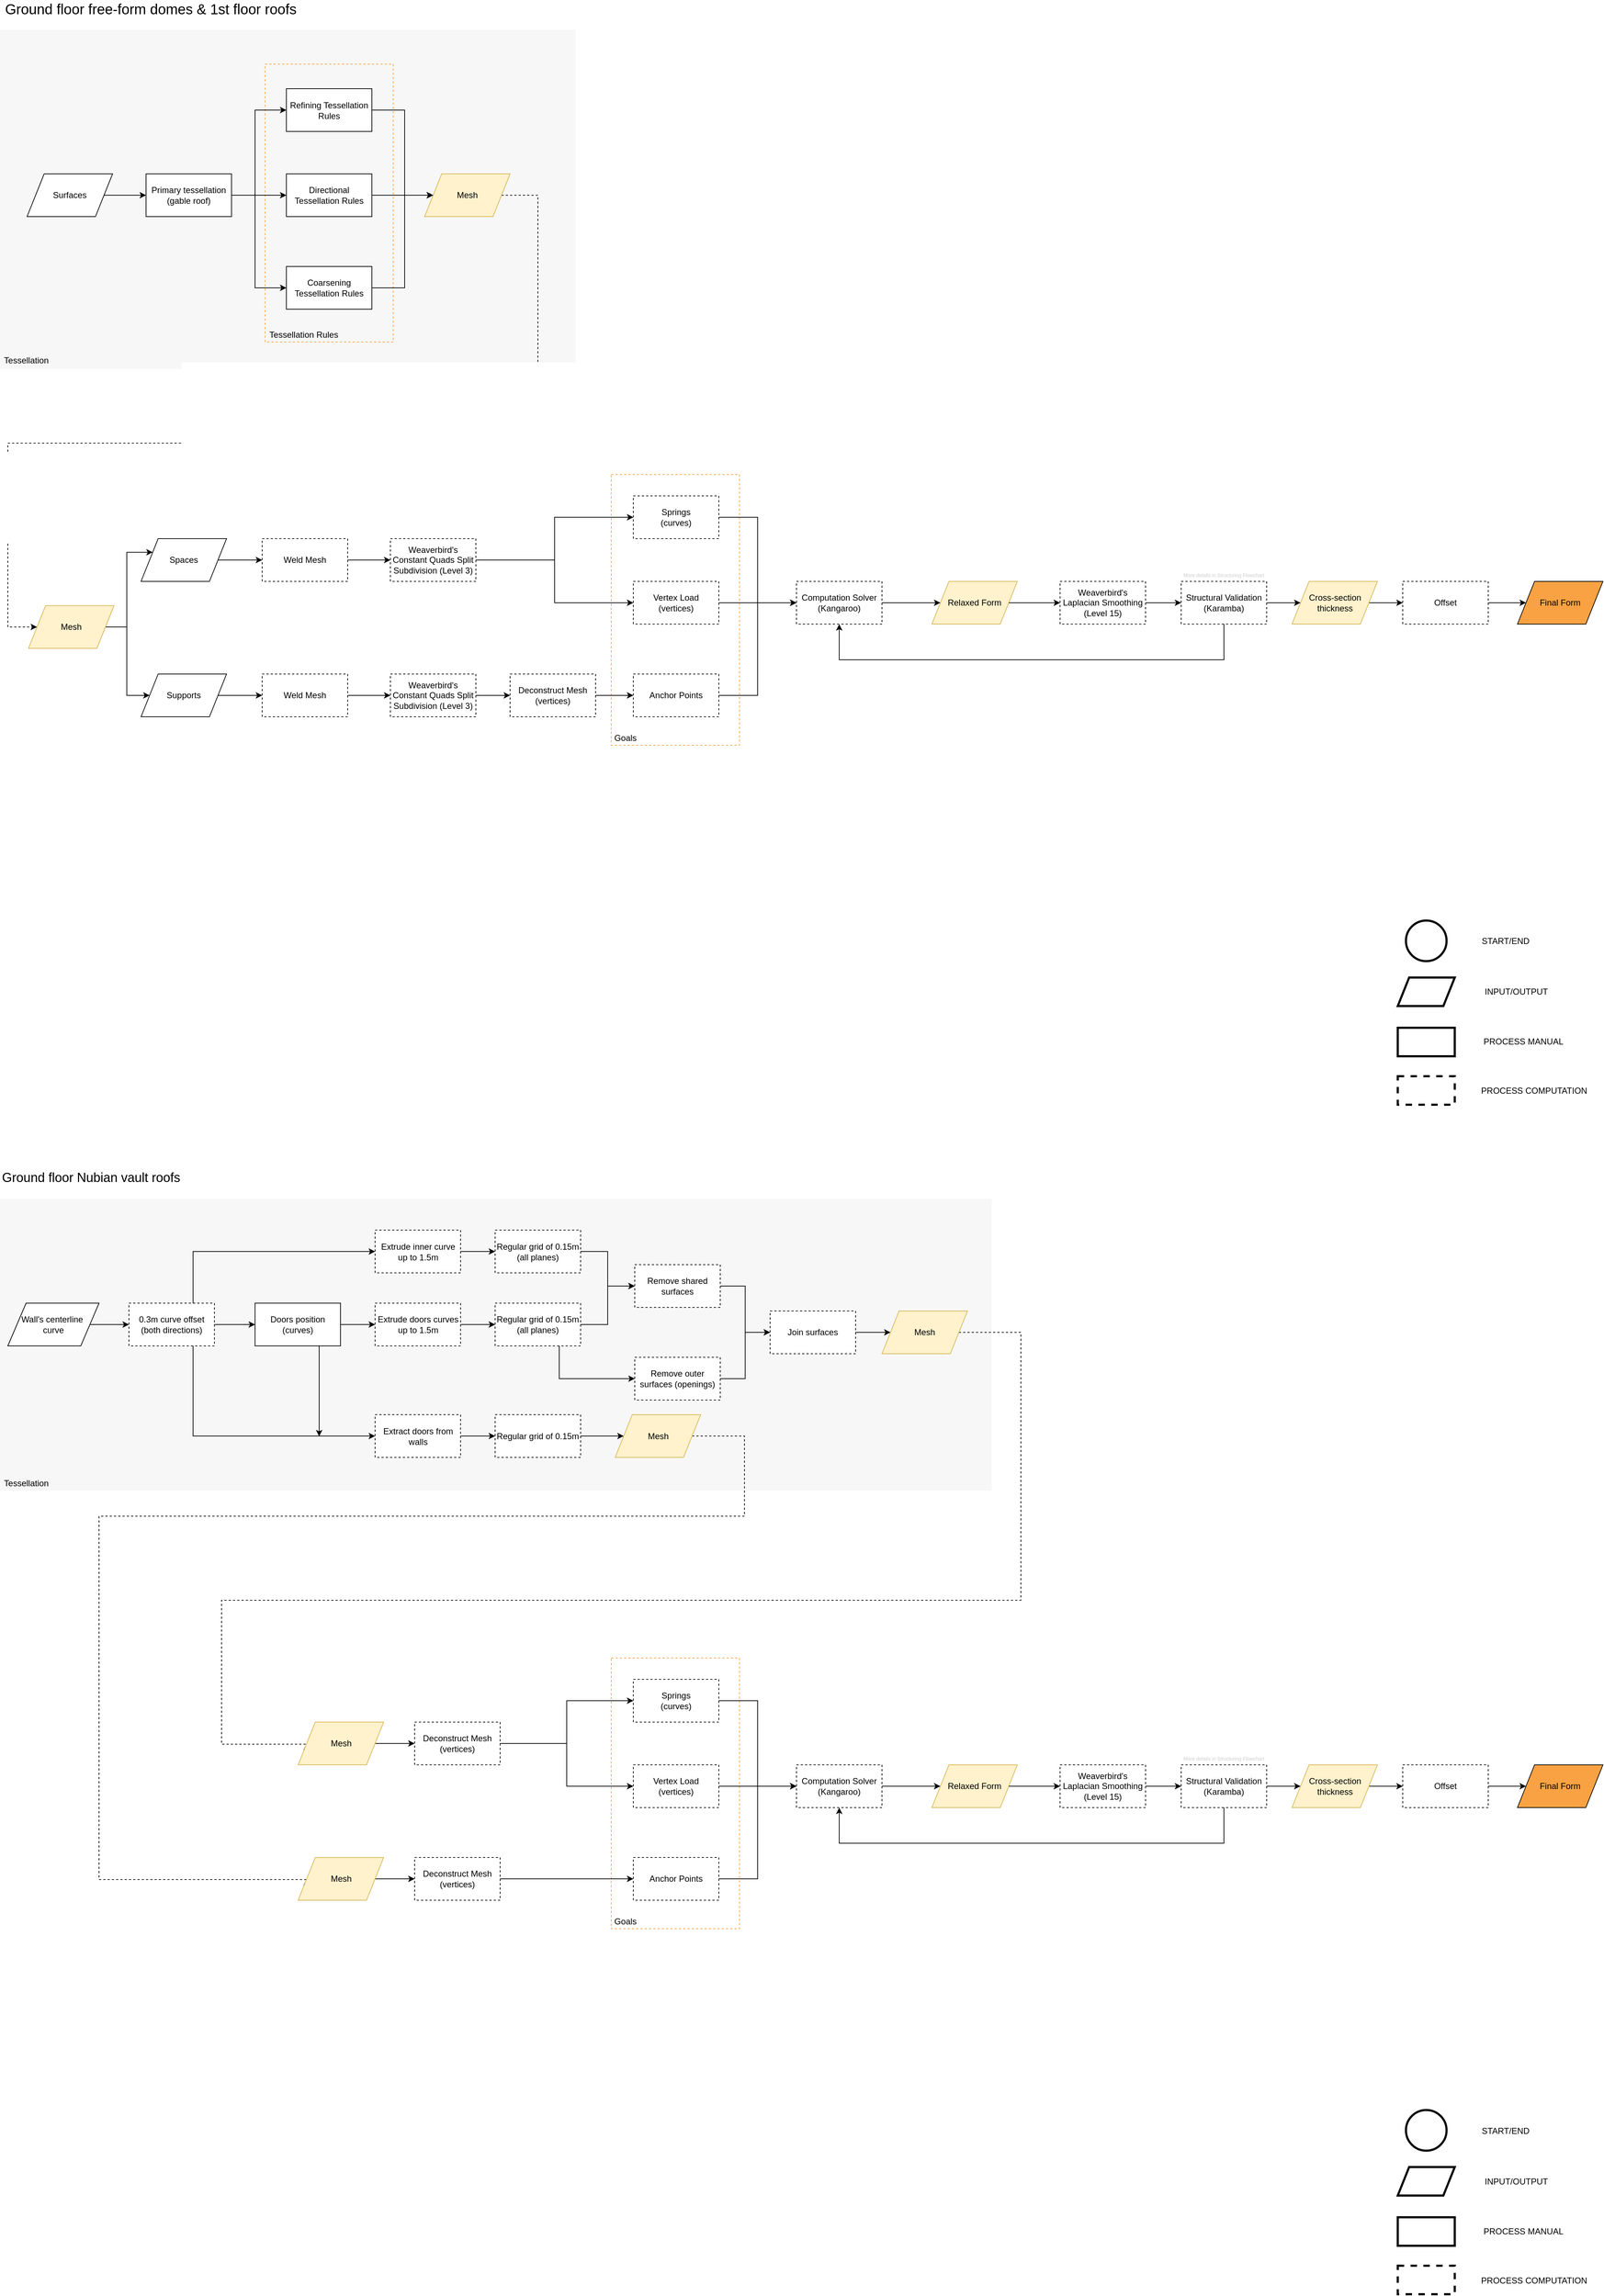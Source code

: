 <mxfile version="12.1.9" type="google" pages="1"><diagram id="zWYKOQcLFMrPKFYf_M8i" name="Page-1"><mxGraphModel dx="4270" dy="2340" grid="1" gridSize="10" guides="1" tooltips="1" connect="1" arrows="1" fold="1" page="1" pageScale="1" pageWidth="2336" pageHeight="1654" math="0" shadow="0"><root><mxCell id="0"/><mxCell id="1" parent="0"/><mxCell id="LKmu7K5DDioSTlwjGZJ6-1" value="" style="rounded=0;whiteSpace=wrap;html=1;strokeColor=none;fillColor=#F7F7F7;fontColor=#333333;" parent="1" vertex="1"><mxGeometry x="39" y="1731" width="1392" height="409" as="geometry"/></mxCell><mxCell id="LKmu7K5DDioSTlwjGZJ6-2" value="" style="rounded=0;whiteSpace=wrap;html=1;strokeColor=none;fillColor=#F7F7F7;fontColor=#333333;" parent="1" vertex="1"><mxGeometry x="39" y="90" width="808" height="476" as="geometry"/></mxCell><mxCell id="LKmu7K5DDioSTlwjGZJ6-3" value="" style="rounded=0;whiteSpace=wrap;html=1;dashed=1;fillColor=none;strokeColor=#F8A243;" parent="1" vertex="1"><mxGeometry x="411" y="138" width="180" height="390" as="geometry"/></mxCell><mxCell id="LKmu7K5DDioSTlwjGZJ6-4" value="" style="rounded=0;whiteSpace=wrap;html=1;dashed=1;fillColor=none;strokeColor=#F8A243;" parent="1" vertex="1"><mxGeometry x="897" y="714" width="180" height="380" as="geometry"/></mxCell><mxCell id="LKmu7K5DDioSTlwjGZJ6-5" style="edgeStyle=orthogonalEdgeStyle;rounded=0;orthogonalLoop=1;jettySize=auto;html=1;exitX=1;exitY=0.5;exitDx=0;exitDy=0;entryX=0;entryY=0.25;entryDx=0;entryDy=0;" parent="1" source="LKmu7K5DDioSTlwjGZJ6-7" target="LKmu7K5DDioSTlwjGZJ6-24" edge="1"><mxGeometry relative="1" as="geometry"><Array as="points"><mxPoint x="217" y="928"/><mxPoint x="217" y="823"/></Array></mxGeometry></mxCell><mxCell id="LKmu7K5DDioSTlwjGZJ6-6" style="edgeStyle=orthogonalEdgeStyle;rounded=0;orthogonalLoop=1;jettySize=auto;html=1;exitX=1;exitY=0.5;exitDx=0;exitDy=0;entryX=0;entryY=0.5;entryDx=0;entryDy=0;" parent="1" source="LKmu7K5DDioSTlwjGZJ6-7" target="LKmu7K5DDioSTlwjGZJ6-25" edge="1"><mxGeometry relative="1" as="geometry"><Array as="points"><mxPoint x="217" y="928"/><mxPoint x="217" y="1024"/></Array></mxGeometry></mxCell><mxCell id="LKmu7K5DDioSTlwjGZJ6-7" value="Mesh" style="shape=parallelogram;perimeter=parallelogramPerimeter;whiteSpace=wrap;html=1;fillColor=#fff2cc;strokeColor=#d6b656;" parent="1" vertex="1"><mxGeometry x="79" y="898" width="120" height="60" as="geometry"/></mxCell><mxCell id="LKmu7K5DDioSTlwjGZJ6-8" value="Weld Mesh" style="rounded=0;whiteSpace=wrap;html=1;dashed=1;" parent="1" vertex="1"><mxGeometry x="407" y="804" width="120" height="60" as="geometry"/></mxCell><mxCell id="LKmu7K5DDioSTlwjGZJ6-9" style="edgeStyle=orthogonalEdgeStyle;rounded=0;orthogonalLoop=1;jettySize=auto;html=1;exitX=1;exitY=0.5;exitDx=0;exitDy=0;entryX=0;entryY=0.5;entryDx=0;entryDy=0;" parent="1" source="LKmu7K5DDioSTlwjGZJ6-11" target="LKmu7K5DDioSTlwjGZJ6-37" edge="1"><mxGeometry relative="1" as="geometry"/></mxCell><mxCell id="LKmu7K5DDioSTlwjGZJ6-10" style="edgeStyle=orthogonalEdgeStyle;rounded=0;orthogonalLoop=1;jettySize=auto;html=1;exitX=1;exitY=0.5;exitDx=0;exitDy=0;entryX=0;entryY=0.5;entryDx=0;entryDy=0;" parent="1" source="LKmu7K5DDioSTlwjGZJ6-11" target="LKmu7K5DDioSTlwjGZJ6-38" edge="1"><mxGeometry relative="1" as="geometry"/></mxCell><mxCell id="LKmu7K5DDioSTlwjGZJ6-11" value="Weaverbird's Constant Quads Split Subdivision (Level 3)" style="rounded=0;whiteSpace=wrap;html=1;dashed=1;" parent="1" vertex="1"><mxGeometry x="587" y="804" width="120" height="60" as="geometry"/></mxCell><mxCell id="LKmu7K5DDioSTlwjGZJ6-12" value="" style="endArrow=classic;html=1;exitX=1;exitY=0.5;exitDx=0;exitDy=0;entryX=0;entryY=0.5;entryDx=0;entryDy=0;" parent="1" source="LKmu7K5DDioSTlwjGZJ6-8" target="LKmu7K5DDioSTlwjGZJ6-11" edge="1"><mxGeometry width="50" height="50" relative="1" as="geometry"><mxPoint x="557" y="974" as="sourcePoint"/><mxPoint x="607" y="924" as="targetPoint"/></mxGeometry></mxCell><mxCell id="LKmu7K5DDioSTlwjGZJ6-13" value="Relaxed Form" style="shape=parallelogram;perimeter=parallelogramPerimeter;whiteSpace=wrap;html=1;fillColor=#fff2cc;strokeColor=#d6b656;" parent="1" vertex="1"><mxGeometry x="1347" y="864" width="120" height="60" as="geometry"/></mxCell><mxCell id="LKmu7K5DDioSTlwjGZJ6-14" value="Computation Solver&lt;br&gt;(Kangaroo)" style="rounded=0;whiteSpace=wrap;html=1;dashed=1;" parent="1" vertex="1"><mxGeometry x="1157" y="864" width="120" height="60" as="geometry"/></mxCell><mxCell id="LKmu7K5DDioSTlwjGZJ6-15" value="Final Form" style="shape=parallelogram;perimeter=parallelogramPerimeter;whiteSpace=wrap;html=1;fontFamily=Helvetica;fontSize=12;fontColor=#000000;align=center;strokeColor=#000000;fillColor=#F8A243;" parent="1" vertex="1"><mxGeometry x="2169" y="864" width="120" height="60" as="geometry"/></mxCell><mxCell id="LKmu7K5DDioSTlwjGZJ6-16" value="" style="shape=parallelogram;perimeter=parallelogramPerimeter;whiteSpace=wrap;html=1;strokeColor=#000000;strokeWidth=3;fillColor=none;fontColor=#999999;" parent="1" vertex="1"><mxGeometry x="2001" y="1420" width="80" height="40" as="geometry"/></mxCell><mxCell id="LKmu7K5DDioSTlwjGZJ6-17" value="&lt;font color=&quot;#000000&quot; style=&quot;font-size: 12px&quot;&gt;INPUT/OUTPUT&lt;/font&gt;" style="text;html=1;strokeColor=none;fillColor=none;align=center;verticalAlign=middle;whiteSpace=wrap;rounded=0;fontColor=#999999;" parent="1" vertex="1"><mxGeometry x="2113" y="1430" width="109" height="20" as="geometry"/></mxCell><mxCell id="LKmu7K5DDioSTlwjGZJ6-18" value="" style="rounded=0;whiteSpace=wrap;html=1;fontFamily=Helvetica;fontSize=12;fontColor=#999999;align=center;strokeColor=#000000;strokeWidth=3;" parent="1" vertex="1"><mxGeometry x="2001" y="1490.5" width="80" height="40" as="geometry"/></mxCell><mxCell id="LKmu7K5DDioSTlwjGZJ6-19" value="&lt;font color=&quot;#000000&quot; style=&quot;font-size: 12px&quot;&gt;PROCESS MANUAL&lt;/font&gt;" style="text;html=1;strokeColor=none;fillColor=none;align=center;verticalAlign=middle;whiteSpace=wrap;rounded=0;fontColor=#999999;" parent="1" vertex="1"><mxGeometry x="2113" y="1500" width="129" height="20" as="geometry"/></mxCell><mxCell id="LKmu7K5DDioSTlwjGZJ6-20" value="" style="rounded=0;whiteSpace=wrap;html=1;fontFamily=Helvetica;fontSize=12;fontColor=#999999;align=center;strokeColor=#000000;strokeWidth=3;dashed=1;" parent="1" vertex="1"><mxGeometry x="2001" y="1558.5" width="80" height="40" as="geometry"/></mxCell><mxCell id="LKmu7K5DDioSTlwjGZJ6-21" value="&lt;font color=&quot;#000000&quot; style=&quot;font-size: 12px&quot;&gt;PROCESS COMPUTATION&lt;/font&gt;" style="text;html=1;strokeColor=none;fillColor=none;align=center;verticalAlign=middle;whiteSpace=wrap;rounded=0;fontColor=#999999;" parent="1" vertex="1"><mxGeometry x="2113" y="1569" width="159" height="20" as="geometry"/></mxCell><mxCell id="LKmu7K5DDioSTlwjGZJ6-22" value="&lt;font color=&quot;#000000&quot; style=&quot;font-size: 12px&quot;&gt;START/END&lt;/font&gt;" style="text;html=1;strokeColor=none;fillColor=none;align=center;verticalAlign=middle;whiteSpace=wrap;rounded=0;fontColor=#999999;" parent="1" vertex="1"><mxGeometry x="2113" y="1359" width="79" height="20" as="geometry"/></mxCell><mxCell id="LKmu7K5DDioSTlwjGZJ6-23" value="" style="ellipse;whiteSpace=wrap;html=1;aspect=fixed;strokeColor=#000000;strokeWidth=3;fillColor=none;fontColor=#999999;" parent="1" vertex="1"><mxGeometry x="2012.5" y="1340" width="57" height="57" as="geometry"/></mxCell><mxCell id="LKmu7K5DDioSTlwjGZJ6-24" value="Spaces" style="shape=parallelogram;perimeter=parallelogramPerimeter;whiteSpace=wrap;html=1;" parent="1" vertex="1"><mxGeometry x="237" y="804" width="120" height="60" as="geometry"/></mxCell><mxCell id="LKmu7K5DDioSTlwjGZJ6-25" value="Supports" style="shape=parallelogram;perimeter=parallelogramPerimeter;whiteSpace=wrap;html=1;" parent="1" vertex="1"><mxGeometry x="237" y="994" width="120" height="60" as="geometry"/></mxCell><mxCell id="LKmu7K5DDioSTlwjGZJ6-26" value="" style="endArrow=classic;html=1;exitX=1;exitY=0.5;exitDx=0;exitDy=0;entryX=0;entryY=0.5;entryDx=0;entryDy=0;" parent="1" source="LKmu7K5DDioSTlwjGZJ6-24" target="LKmu7K5DDioSTlwjGZJ6-8" edge="1"><mxGeometry width="50" height="50" relative="1" as="geometry"><mxPoint x="567" y="844" as="sourcePoint"/><mxPoint x="627" y="844" as="targetPoint"/></mxGeometry></mxCell><mxCell id="LKmu7K5DDioSTlwjGZJ6-27" value="Weld Mesh" style="rounded=0;whiteSpace=wrap;html=1;dashed=1;" parent="1" vertex="1"><mxGeometry x="407" y="994" width="120" height="60" as="geometry"/></mxCell><mxCell id="LKmu7K5DDioSTlwjGZJ6-28" value="Weaverbird's Constant Quads Split Subdivision (Level 3)" style="rounded=0;whiteSpace=wrap;html=1;dashed=1;" parent="1" vertex="1"><mxGeometry x="587" y="994" width="120" height="60" as="geometry"/></mxCell><mxCell id="LKmu7K5DDioSTlwjGZJ6-29" value="" style="endArrow=classic;html=1;exitX=1;exitY=0.5;exitDx=0;exitDy=0;entryX=0;entryY=0.5;entryDx=0;entryDy=0;" parent="1" source="LKmu7K5DDioSTlwjGZJ6-27" target="LKmu7K5DDioSTlwjGZJ6-28" edge="1"><mxGeometry width="50" height="50" relative="1" as="geometry"><mxPoint x="557" y="1164" as="sourcePoint"/><mxPoint x="607" y="1114" as="targetPoint"/></mxGeometry></mxCell><mxCell id="LKmu7K5DDioSTlwjGZJ6-30" value="" style="endArrow=classic;html=1;entryX=0;entryY=0.5;entryDx=0;entryDy=0;exitX=1;exitY=0.5;exitDx=0;exitDy=0;" parent="1" source="LKmu7K5DDioSTlwjGZJ6-25" target="LKmu7K5DDioSTlwjGZJ6-27" edge="1"><mxGeometry width="50" height="50" relative="1" as="geometry"><mxPoint x="357" y="1024" as="sourcePoint"/><mxPoint x="627" y="1034" as="targetPoint"/></mxGeometry></mxCell><mxCell id="LKmu7K5DDioSTlwjGZJ6-31" style="edgeStyle=orthogonalEdgeStyle;rounded=0;orthogonalLoop=1;jettySize=auto;html=1;exitX=1;exitY=0.5;exitDx=0;exitDy=0;entryX=0;entryY=0.5;entryDx=0;entryDy=0;" parent="1" source="LKmu7K5DDioSTlwjGZJ6-32" target="LKmu7K5DDioSTlwjGZJ6-14" edge="1"><mxGeometry relative="1" as="geometry"/></mxCell><mxCell id="LKmu7K5DDioSTlwjGZJ6-32" value="Anchor Points" style="rounded=0;whiteSpace=wrap;html=1;dashed=1;" parent="1" vertex="1"><mxGeometry x="928" y="994" width="120" height="60" as="geometry"/></mxCell><mxCell id="LKmu7K5DDioSTlwjGZJ6-33" value="Deconstruct Mesh&lt;br&gt;(vertices)" style="rounded=0;whiteSpace=wrap;html=1;dashed=1;" parent="1" vertex="1"><mxGeometry x="755" y="994" width="120" height="60" as="geometry"/></mxCell><mxCell id="LKmu7K5DDioSTlwjGZJ6-34" value="" style="endArrow=classic;html=1;exitX=1;exitY=0.5;exitDx=0;exitDy=0;entryX=0;entryY=0.5;entryDx=0;entryDy=0;" parent="1" source="LKmu7K5DDioSTlwjGZJ6-28" target="LKmu7K5DDioSTlwjGZJ6-33" edge="1"><mxGeometry width="50" height="50" relative="1" as="geometry"><mxPoint x="687" y="1144" as="sourcePoint"/><mxPoint x="747" y="1144" as="targetPoint"/></mxGeometry></mxCell><mxCell id="LKmu7K5DDioSTlwjGZJ6-35" value="" style="endArrow=classic;html=1;entryX=0;entryY=0.5;entryDx=0;entryDy=0;exitX=1;exitY=0.5;exitDx=0;exitDy=0;" parent="1" source="LKmu7K5DDioSTlwjGZJ6-33" target="LKmu7K5DDioSTlwjGZJ6-32" edge="1"><mxGeometry width="50" height="50" relative="1" as="geometry"><mxPoint x="897" y="1054" as="sourcePoint"/><mxPoint x="607" y="1044" as="targetPoint"/></mxGeometry></mxCell><mxCell id="LKmu7K5DDioSTlwjGZJ6-36" style="edgeStyle=orthogonalEdgeStyle;rounded=0;orthogonalLoop=1;jettySize=auto;html=1;exitX=1;exitY=0.5;exitDx=0;exitDy=0;entryX=0;entryY=0.5;entryDx=0;entryDy=0;" parent="1" source="LKmu7K5DDioSTlwjGZJ6-37" target="LKmu7K5DDioSTlwjGZJ6-14" edge="1"><mxGeometry relative="1" as="geometry"/></mxCell><mxCell id="LKmu7K5DDioSTlwjGZJ6-37" value="Springs&lt;br&gt;(curves)" style="rounded=0;whiteSpace=wrap;html=1;dashed=1;" parent="1" vertex="1"><mxGeometry x="928" y="744" width="120" height="60" as="geometry"/></mxCell><mxCell id="LKmu7K5DDioSTlwjGZJ6-38" value="Vertex Load&lt;br&gt;(vertices)" style="rounded=0;whiteSpace=wrap;html=1;dashed=1;" parent="1" vertex="1"><mxGeometry x="928" y="864" width="120" height="60" as="geometry"/></mxCell><mxCell id="LKmu7K5DDioSTlwjGZJ6-39" value="" style="endArrow=classic;html=1;entryX=0;entryY=0.5;entryDx=0;entryDy=0;exitX=1;exitY=0.5;exitDx=0;exitDy=0;" parent="1" source="LKmu7K5DDioSTlwjGZJ6-38" target="LKmu7K5DDioSTlwjGZJ6-14" edge="1"><mxGeometry width="50" height="50" relative="1" as="geometry"><mxPoint x="1067" y="904" as="sourcePoint"/><mxPoint x="1120" y="904" as="targetPoint"/></mxGeometry></mxCell><mxCell id="LKmu7K5DDioSTlwjGZJ6-40" value="Goals" style="text;html=1;strokeColor=none;fillColor=none;align=center;verticalAlign=middle;whiteSpace=wrap;rounded=0;dashed=1;" parent="1" vertex="1"><mxGeometry x="897" y="1074" width="40" height="20" as="geometry"/></mxCell><mxCell id="LKmu7K5DDioSTlwjGZJ6-41" value="" style="endArrow=classic;html=1;exitX=1;exitY=0.5;exitDx=0;exitDy=0;" parent="1" source="LKmu7K5DDioSTlwjGZJ6-14" target="LKmu7K5DDioSTlwjGZJ6-13" edge="1"><mxGeometry width="50" height="50" relative="1" as="geometry"><mxPoint x="1308.0" y="957.5" as="sourcePoint"/><mxPoint x="1417" y="957.5" as="targetPoint"/></mxGeometry></mxCell><mxCell id="LKmu7K5DDioSTlwjGZJ6-42" value="Weaverbird's Laplacian Smoothing (Level 15)" style="rounded=0;whiteSpace=wrap;html=1;dashed=1;" parent="1" vertex="1"><mxGeometry x="1527" y="864" width="120" height="60" as="geometry"/></mxCell><mxCell id="LKmu7K5DDioSTlwjGZJ6-43" style="edgeStyle=orthogonalEdgeStyle;rounded=0;orthogonalLoop=1;jettySize=auto;html=1;exitX=0.5;exitY=1;exitDx=0;exitDy=0;entryX=0.5;entryY=1;entryDx=0;entryDy=0;" parent="1" source="LKmu7K5DDioSTlwjGZJ6-44" target="LKmu7K5DDioSTlwjGZJ6-14" edge="1"><mxGeometry relative="1" as="geometry"><Array as="points"><mxPoint x="1757" y="974"/><mxPoint x="1217" y="974"/></Array></mxGeometry></mxCell><mxCell id="LKmu7K5DDioSTlwjGZJ6-44" value="Structural Validation&lt;br&gt;(Karamba)" style="rounded=0;whiteSpace=wrap;html=1;dashed=1;" parent="1" vertex="1"><mxGeometry x="1697" y="864" width="120" height="60" as="geometry"/></mxCell><mxCell id="LKmu7K5DDioSTlwjGZJ6-45" value="" style="endArrow=classic;html=1;exitX=1;exitY=0.5;exitDx=0;exitDy=0;entryX=0;entryY=0.5;entryDx=0;entryDy=0;" parent="1" source="LKmu7K5DDioSTlwjGZJ6-13" target="LKmu7K5DDioSTlwjGZJ6-42" edge="1"><mxGeometry width="50" height="50" relative="1" as="geometry"><mxPoint x="1487" y="1014" as="sourcePoint"/><mxPoint x="1517" y="894" as="targetPoint"/></mxGeometry></mxCell><mxCell id="LKmu7K5DDioSTlwjGZJ6-46" value="" style="endArrow=classic;html=1;exitX=1;exitY=0.5;exitDx=0;exitDy=0;entryX=0;entryY=0.5;entryDx=0;entryDy=0;" parent="1" source="LKmu7K5DDioSTlwjGZJ6-42" target="LKmu7K5DDioSTlwjGZJ6-44" edge="1"><mxGeometry width="50" height="50" relative="1" as="geometry"><mxPoint x="1665" y="854" as="sourcePoint"/><mxPoint x="1715" y="804" as="targetPoint"/></mxGeometry></mxCell><mxCell id="LKmu7K5DDioSTlwjGZJ6-47" value="Offset" style="rounded=0;whiteSpace=wrap;html=1;dashed=1;" parent="1" vertex="1"><mxGeometry x="2008" y="864" width="120" height="60" as="geometry"/></mxCell><mxCell id="LKmu7K5DDioSTlwjGZJ6-48" value="" style="endArrow=classic;html=1;exitX=1;exitY=0.5;exitDx=0;exitDy=0;entryX=0;entryY=0.5;entryDx=0;entryDy=0;" parent="1" source="LKmu7K5DDioSTlwjGZJ6-49" target="LKmu7K5DDioSTlwjGZJ6-47" edge="1"><mxGeometry width="50" height="50" relative="1" as="geometry"><mxPoint x="1840" y="894" as="sourcePoint"/><mxPoint x="1892" y="894" as="targetPoint"/></mxGeometry></mxCell><mxCell id="LKmu7K5DDioSTlwjGZJ6-49" value="Cross-section thickness" style="shape=parallelogram;perimeter=parallelogramPerimeter;whiteSpace=wrap;html=1;fillColor=#fff2cc;strokeColor=#d6b656;" parent="1" vertex="1"><mxGeometry x="1852.5" y="864" width="120" height="60" as="geometry"/></mxCell><mxCell id="LKmu7K5DDioSTlwjGZJ6-50" value="" style="endArrow=classic;html=1;exitX=1;exitY=0.5;exitDx=0;exitDy=0;entryX=0;entryY=0.5;entryDx=0;entryDy=0;" parent="1" source="LKmu7K5DDioSTlwjGZJ6-44" target="LKmu7K5DDioSTlwjGZJ6-49" edge="1"><mxGeometry width="50" height="50" relative="1" as="geometry"><mxPoint x="1966.0" y="904" as="sourcePoint"/><mxPoint x="1857" y="894" as="targetPoint"/></mxGeometry></mxCell><mxCell id="LKmu7K5DDioSTlwjGZJ6-51" value="" style="endArrow=classic;html=1;exitX=1;exitY=0.5;exitDx=0;exitDy=0;entryX=0;entryY=0.5;entryDx=0;entryDy=0;" parent="1" source="LKmu7K5DDioSTlwjGZJ6-47" target="LKmu7K5DDioSTlwjGZJ6-15" edge="1"><mxGeometry width="50" height="50" relative="1" as="geometry"><mxPoint x="1966.0" y="904" as="sourcePoint"/><mxPoint x="1997" y="904" as="targetPoint"/></mxGeometry></mxCell><mxCell id="LKmu7K5DDioSTlwjGZJ6-52" value="&lt;font color=&quot;#cccccc&quot; style=&quot;font-size: 7px&quot;&gt;More details in Structuring Flowchart&lt;/font&gt;" style="text;html=1;strokeColor=none;fillColor=none;align=center;verticalAlign=middle;whiteSpace=wrap;rounded=0;dashed=1;" parent="1" vertex="1"><mxGeometry x="1697" y="844" width="120" height="20" as="geometry"/></mxCell><mxCell id="LKmu7K5DDioSTlwjGZJ6-53" value="Surfaces" style="shape=parallelogram;perimeter=parallelogramPerimeter;whiteSpace=wrap;html=1;" parent="1" vertex="1"><mxGeometry x="77" y="292" width="120" height="60" as="geometry"/></mxCell><mxCell id="LKmu7K5DDioSTlwjGZJ6-54" style="edgeStyle=orthogonalEdgeStyle;rounded=0;orthogonalLoop=1;jettySize=auto;html=1;exitX=1;exitY=0.5;exitDx=0;exitDy=0;entryX=0;entryY=0.5;entryDx=0;entryDy=0;" parent="1" source="LKmu7K5DDioSTlwjGZJ6-56" target="LKmu7K5DDioSTlwjGZJ6-59" edge="1"><mxGeometry relative="1" as="geometry"><Array as="points"><mxPoint x="397" y="322"/><mxPoint x="397" y="203"/></Array></mxGeometry></mxCell><mxCell id="LKmu7K5DDioSTlwjGZJ6-55" style="edgeStyle=orthogonalEdgeStyle;rounded=0;orthogonalLoop=1;jettySize=auto;html=1;exitX=1;exitY=0.5;exitDx=0;exitDy=0;entryX=0;entryY=0.5;entryDx=0;entryDy=0;" parent="1" source="LKmu7K5DDioSTlwjGZJ6-56" target="LKmu7K5DDioSTlwjGZJ6-61" edge="1"><mxGeometry relative="1" as="geometry"><Array as="points"><mxPoint x="397" y="322"/><mxPoint x="397" y="452"/></Array></mxGeometry></mxCell><mxCell id="LKmu7K5DDioSTlwjGZJ6-56" value="Primary tessellation (gable roof)" style="rounded=0;whiteSpace=wrap;html=1;" parent="1" vertex="1"><mxGeometry x="244" y="292" width="120" height="60" as="geometry"/></mxCell><mxCell id="LKmu7K5DDioSTlwjGZJ6-57" value="Directional Tessellation Rules" style="rounded=0;whiteSpace=wrap;html=1;" parent="1" vertex="1"><mxGeometry x="441" y="292" width="120" height="60" as="geometry"/></mxCell><mxCell id="LKmu7K5DDioSTlwjGZJ6-58" style="edgeStyle=orthogonalEdgeStyle;rounded=0;orthogonalLoop=1;jettySize=auto;html=1;exitX=1;exitY=0.5;exitDx=0;exitDy=0;entryX=0;entryY=0.5;entryDx=0;entryDy=0;" parent="1" source="LKmu7K5DDioSTlwjGZJ6-59" target="LKmu7K5DDioSTlwjGZJ6-64" edge="1"><mxGeometry relative="1" as="geometry"><Array as="points"><mxPoint x="607" y="203"/><mxPoint x="607" y="322"/></Array></mxGeometry></mxCell><mxCell id="LKmu7K5DDioSTlwjGZJ6-59" value="Refining Tessellation Rules" style="rounded=0;whiteSpace=wrap;html=1;" parent="1" vertex="1"><mxGeometry x="441" y="172.5" width="120" height="60" as="geometry"/></mxCell><mxCell id="LKmu7K5DDioSTlwjGZJ6-60" style="edgeStyle=orthogonalEdgeStyle;rounded=0;orthogonalLoop=1;jettySize=auto;html=1;exitX=1;exitY=0.5;exitDx=0;exitDy=0;entryX=0;entryY=0.5;entryDx=0;entryDy=0;" parent="1" source="LKmu7K5DDioSTlwjGZJ6-61" target="LKmu7K5DDioSTlwjGZJ6-64" edge="1"><mxGeometry relative="1" as="geometry"><Array as="points"><mxPoint x="607" y="452"/><mxPoint x="607" y="322"/></Array></mxGeometry></mxCell><mxCell id="LKmu7K5DDioSTlwjGZJ6-61" value="Coarsening Tessellation Rules" style="rounded=0;whiteSpace=wrap;html=1;" parent="1" vertex="1"><mxGeometry x="441" y="422" width="120" height="60" as="geometry"/></mxCell><mxCell id="LKmu7K5DDioSTlwjGZJ6-62" value="Tessellation Rules" style="text;html=1;strokeColor=none;fillColor=none;align=center;verticalAlign=middle;whiteSpace=wrap;rounded=0;dashed=1;" parent="1" vertex="1"><mxGeometry x="412.5" y="508" width="105" height="20" as="geometry"/></mxCell><mxCell id="LKmu7K5DDioSTlwjGZJ6-63" style="edgeStyle=orthogonalEdgeStyle;rounded=0;orthogonalLoop=1;jettySize=auto;html=1;exitX=1;exitY=0.5;exitDx=0;exitDy=0;entryX=0;entryY=0.5;entryDx=0;entryDy=0;dashed=1;" parent="1" source="LKmu7K5DDioSTlwjGZJ6-64" target="LKmu7K5DDioSTlwjGZJ6-7" edge="1"><mxGeometry relative="1" as="geometry"><Array as="points"><mxPoint x="794" y="322"/><mxPoint x="794" y="670"/><mxPoint x="50" y="670"/><mxPoint x="50" y="928"/></Array></mxGeometry></mxCell><mxCell id="LKmu7K5DDioSTlwjGZJ6-64" value="Mesh" style="shape=parallelogram;perimeter=parallelogramPerimeter;whiteSpace=wrap;html=1;fillColor=#fff2cc;strokeColor=#d6b656;" parent="1" vertex="1"><mxGeometry x="635" y="292" width="120" height="60" as="geometry"/></mxCell><mxCell id="LKmu7K5DDioSTlwjGZJ6-65" value="" style="endArrow=classic;html=1;exitX=1;exitY=0.5;exitDx=0;exitDy=0;" parent="1" source="LKmu7K5DDioSTlwjGZJ6-53" target="LKmu7K5DDioSTlwjGZJ6-56" edge="1"><mxGeometry width="50" height="50" relative="1" as="geometry"><mxPoint x="195" y="442" as="sourcePoint"/><mxPoint x="257" y="442" as="targetPoint"/></mxGeometry></mxCell><mxCell id="LKmu7K5DDioSTlwjGZJ6-66" value="" style="endArrow=classic;html=1;exitX=1;exitY=0.5;exitDx=0;exitDy=0;" parent="1" source="LKmu7K5DDioSTlwjGZJ6-56" target="LKmu7K5DDioSTlwjGZJ6-57" edge="1"><mxGeometry width="50" height="50" relative="1" as="geometry"><mxPoint x="195" y="332" as="sourcePoint"/><mxPoint x="395" y="312" as="targetPoint"/></mxGeometry></mxCell><mxCell id="LKmu7K5DDioSTlwjGZJ6-67" value="" style="endArrow=classic;html=1;entryX=0;entryY=0.5;entryDx=0;entryDy=0;exitX=1;exitY=0.5;exitDx=0;exitDy=0;" parent="1" source="LKmu7K5DDioSTlwjGZJ6-57" target="LKmu7K5DDioSTlwjGZJ6-64" edge="1"><mxGeometry width="50" height="50" relative="1" as="geometry"><mxPoint x="615" y="322" as="sourcePoint"/><mxPoint x="254" y="332" as="targetPoint"/></mxGeometry></mxCell><mxCell id="LKmu7K5DDioSTlwjGZJ6-68" value="&lt;font style=&quot;font-size: 20px&quot;&gt;Ground floor free-form domes &amp;amp; 1st floor roofs&amp;nbsp;&lt;/font&gt;" style="text;html=1;strokeColor=none;fillColor=none;align=center;verticalAlign=middle;whiteSpace=wrap;rounded=0;dashed=1;" parent="1" vertex="1"><mxGeometry x="39" y="50" width="429" height="20" as="geometry"/></mxCell><mxCell id="LKmu7K5DDioSTlwjGZJ6-69" style="edgeStyle=orthogonalEdgeStyle;rounded=0;orthogonalLoop=1;jettySize=auto;html=1;exitX=1;exitY=0.5;exitDx=0;exitDy=0;entryX=0;entryY=0.5;entryDx=0;entryDy=0;" parent="1" source="LKmu7K5DDioSTlwjGZJ6-70" target="LKmu7K5DDioSTlwjGZJ6-74" edge="1"><mxGeometry relative="1" as="geometry"/></mxCell><mxCell id="LKmu7K5DDioSTlwjGZJ6-70" value="Wall's centerline&amp;nbsp;&lt;br&gt;curve" style="shape=parallelogram;perimeter=parallelogramPerimeter;whiteSpace=wrap;html=1;" parent="1" vertex="1"><mxGeometry x="50" y="1877" width="128" height="60" as="geometry"/></mxCell><mxCell id="LKmu7K5DDioSTlwjGZJ6-71" style="edgeStyle=orthogonalEdgeStyle;rounded=0;orthogonalLoop=1;jettySize=auto;html=1;exitX=1;exitY=0.5;exitDx=0;exitDy=0;entryX=0;entryY=0.5;entryDx=0;entryDy=0;" parent="1" source="LKmu7K5DDioSTlwjGZJ6-74" target="LKmu7K5DDioSTlwjGZJ6-77" edge="1"><mxGeometry relative="1" as="geometry"/></mxCell><mxCell id="LKmu7K5DDioSTlwjGZJ6-72" style="edgeStyle=orthogonalEdgeStyle;rounded=0;orthogonalLoop=1;jettySize=auto;html=1;exitX=0.75;exitY=0;exitDx=0;exitDy=0;entryX=0;entryY=0.5;entryDx=0;entryDy=0;" parent="1" source="LKmu7K5DDioSTlwjGZJ6-74" target="LKmu7K5DDioSTlwjGZJ6-79" edge="1"><mxGeometry relative="1" as="geometry"/></mxCell><mxCell id="LKmu7K5DDioSTlwjGZJ6-73" style="edgeStyle=orthogonalEdgeStyle;rounded=0;orthogonalLoop=1;jettySize=auto;html=1;exitX=0.75;exitY=1;exitDx=0;exitDy=0;entryX=0;entryY=0.5;entryDx=0;entryDy=0;" parent="1" source="LKmu7K5DDioSTlwjGZJ6-74" target="LKmu7K5DDioSTlwjGZJ6-130" edge="1"><mxGeometry relative="1" as="geometry"/></mxCell><mxCell id="LKmu7K5DDioSTlwjGZJ6-74" value="0.3m curve offset (both directions)" style="rounded=0;whiteSpace=wrap;html=1;dashed=1;" parent="1" vertex="1"><mxGeometry x="220" y="1877" width="120" height="60" as="geometry"/></mxCell><mxCell id="LKmu7K5DDioSTlwjGZJ6-75" style="edgeStyle=orthogonalEdgeStyle;rounded=0;orthogonalLoop=1;jettySize=auto;html=1;exitX=1;exitY=0.5;exitDx=0;exitDy=0;entryX=0;entryY=0.5;entryDx=0;entryDy=0;" parent="1" source="LKmu7K5DDioSTlwjGZJ6-77" target="LKmu7K5DDioSTlwjGZJ6-83" edge="1"><mxGeometry relative="1" as="geometry"/></mxCell><mxCell id="LKmu7K5DDioSTlwjGZJ6-76" style="edgeStyle=orthogonalEdgeStyle;rounded=0;orthogonalLoop=1;jettySize=auto;html=1;exitX=0.75;exitY=1;exitDx=0;exitDy=0;" parent="1" source="LKmu7K5DDioSTlwjGZJ6-77" edge="1"><mxGeometry relative="1" as="geometry"><mxPoint x="487" y="2064" as="targetPoint"/></mxGeometry></mxCell><mxCell id="LKmu7K5DDioSTlwjGZJ6-77" value="Doors position&lt;br&gt;(curves)" style="rounded=0;whiteSpace=wrap;html=1;" parent="1" vertex="1"><mxGeometry x="397" y="1877" width="120" height="60" as="geometry"/></mxCell><mxCell id="LKmu7K5DDioSTlwjGZJ6-78" style="edgeStyle=orthogonalEdgeStyle;rounded=0;orthogonalLoop=1;jettySize=auto;html=1;exitX=1;exitY=0.5;exitDx=0;exitDy=0;entryX=0;entryY=0.5;entryDx=0;entryDy=0;" parent="1" source="LKmu7K5DDioSTlwjGZJ6-79" target="LKmu7K5DDioSTlwjGZJ6-81" edge="1"><mxGeometry relative="1" as="geometry"/></mxCell><mxCell id="LKmu7K5DDioSTlwjGZJ6-79" value="Extrude inner curve up to 1.5m" style="rounded=0;whiteSpace=wrap;html=1;dashed=1;" parent="1" vertex="1"><mxGeometry x="565.5" y="1774.5" width="120" height="60" as="geometry"/></mxCell><mxCell id="LKmu7K5DDioSTlwjGZJ6-80" style="edgeStyle=orthogonalEdgeStyle;rounded=0;orthogonalLoop=1;jettySize=auto;html=1;exitX=1;exitY=0.5;exitDx=0;exitDy=0;" parent="1" source="LKmu7K5DDioSTlwjGZJ6-81" target="LKmu7K5DDioSTlwjGZJ6-88" edge="1"><mxGeometry relative="1" as="geometry"/></mxCell><mxCell id="LKmu7K5DDioSTlwjGZJ6-81" value="Regular grid of 0.15m (all planes)" style="rounded=0;whiteSpace=wrap;html=1;dashed=1;" parent="1" vertex="1"><mxGeometry x="734" y="1774.5" width="120" height="60" as="geometry"/></mxCell><mxCell id="LKmu7K5DDioSTlwjGZJ6-82" style="edgeStyle=orthogonalEdgeStyle;rounded=0;orthogonalLoop=1;jettySize=auto;html=1;exitX=1;exitY=0.5;exitDx=0;exitDy=0;entryX=0;entryY=0.5;entryDx=0;entryDy=0;" parent="1" source="LKmu7K5DDioSTlwjGZJ6-83" target="LKmu7K5DDioSTlwjGZJ6-86" edge="1"><mxGeometry relative="1" as="geometry"/></mxCell><mxCell id="LKmu7K5DDioSTlwjGZJ6-83" value="Extrude doors curves up to 1.5m" style="rounded=0;whiteSpace=wrap;html=1;dashed=1;" parent="1" vertex="1"><mxGeometry x="565.5" y="1877" width="120" height="60" as="geometry"/></mxCell><mxCell id="LKmu7K5DDioSTlwjGZJ6-84" style="edgeStyle=orthogonalEdgeStyle;rounded=0;orthogonalLoop=1;jettySize=auto;html=1;exitX=1;exitY=0.5;exitDx=0;exitDy=0;entryX=0;entryY=0.5;entryDx=0;entryDy=0;" parent="1" source="LKmu7K5DDioSTlwjGZJ6-86" target="LKmu7K5DDioSTlwjGZJ6-88" edge="1"><mxGeometry relative="1" as="geometry"/></mxCell><mxCell id="LKmu7K5DDioSTlwjGZJ6-85" style="edgeStyle=orthogonalEdgeStyle;rounded=0;orthogonalLoop=1;jettySize=auto;html=1;exitX=0.75;exitY=1;exitDx=0;exitDy=0;entryX=0;entryY=0.5;entryDx=0;entryDy=0;" parent="1" source="LKmu7K5DDioSTlwjGZJ6-86" target="LKmu7K5DDioSTlwjGZJ6-90" edge="1"><mxGeometry relative="1" as="geometry"/></mxCell><mxCell id="LKmu7K5DDioSTlwjGZJ6-86" value="Regular grid of 0.15m (all planes)" style="rounded=0;whiteSpace=wrap;html=1;dashed=1;" parent="1" vertex="1"><mxGeometry x="734" y="1877" width="120" height="60" as="geometry"/></mxCell><mxCell id="LKmu7K5DDioSTlwjGZJ6-87" style="edgeStyle=orthogonalEdgeStyle;rounded=0;orthogonalLoop=1;jettySize=auto;html=1;exitX=1;exitY=0.5;exitDx=0;exitDy=0;entryX=0;entryY=0.5;entryDx=0;entryDy=0;" parent="1" source="LKmu7K5DDioSTlwjGZJ6-88" target="LKmu7K5DDioSTlwjGZJ6-92" edge="1"><mxGeometry relative="1" as="geometry"/></mxCell><mxCell id="LKmu7K5DDioSTlwjGZJ6-88" value="Remove shared surfaces" style="rounded=0;whiteSpace=wrap;html=1;dashed=1;" parent="1" vertex="1"><mxGeometry x="930" y="1823" width="120" height="60" as="geometry"/></mxCell><mxCell id="LKmu7K5DDioSTlwjGZJ6-89" style="edgeStyle=orthogonalEdgeStyle;rounded=0;orthogonalLoop=1;jettySize=auto;html=1;exitX=1;exitY=0.5;exitDx=0;exitDy=0;entryX=0;entryY=0.5;entryDx=0;entryDy=0;" parent="1" source="LKmu7K5DDioSTlwjGZJ6-90" target="LKmu7K5DDioSTlwjGZJ6-92" edge="1"><mxGeometry relative="1" as="geometry"/></mxCell><mxCell id="LKmu7K5DDioSTlwjGZJ6-90" value="Remove outer surfaces (openings)" style="rounded=0;whiteSpace=wrap;html=1;dashed=1;" parent="1" vertex="1"><mxGeometry x="930" y="1953" width="120" height="60" as="geometry"/></mxCell><mxCell id="LKmu7K5DDioSTlwjGZJ6-91" style="edgeStyle=orthogonalEdgeStyle;rounded=0;orthogonalLoop=1;jettySize=auto;html=1;exitX=1;exitY=0.5;exitDx=0;exitDy=0;entryX=0;entryY=0.5;entryDx=0;entryDy=0;" parent="1" source="LKmu7K5DDioSTlwjGZJ6-92" target="LKmu7K5DDioSTlwjGZJ6-94" edge="1"><mxGeometry relative="1" as="geometry"/></mxCell><mxCell id="LKmu7K5DDioSTlwjGZJ6-92" value="Join surfaces" style="rounded=0;whiteSpace=wrap;html=1;dashed=1;" parent="1" vertex="1"><mxGeometry x="1120" y="1888" width="120" height="60" as="geometry"/></mxCell><mxCell id="LKmu7K5DDioSTlwjGZJ6-93" style="edgeStyle=orthogonalEdgeStyle;rounded=0;orthogonalLoop=1;jettySize=auto;html=1;exitX=1;exitY=0.5;exitDx=0;exitDy=0;entryX=0;entryY=0.5;entryDx=0;entryDy=0;dashed=1;" parent="1" source="LKmu7K5DDioSTlwjGZJ6-94" target="LKmu7K5DDioSTlwjGZJ6-141" edge="1"><mxGeometry relative="1" as="geometry"><Array as="points"><mxPoint x="1472" y="1918"/><mxPoint x="1472" y="2294"/><mxPoint x="350" y="2294"/><mxPoint x="350" y="2496"/></Array></mxGeometry></mxCell><mxCell id="LKmu7K5DDioSTlwjGZJ6-94" value="Mesh" style="shape=parallelogram;perimeter=parallelogramPerimeter;whiteSpace=wrap;html=1;fillColor=#fff2cc;strokeColor=#d6b656;" parent="1" vertex="1"><mxGeometry x="1277" y="1888" width="120" height="60" as="geometry"/></mxCell><mxCell id="LKmu7K5DDioSTlwjGZJ6-95" value="&lt;font style=&quot;font-size: 18px&quot;&gt;Ground floor Nubian vault roofs&amp;nbsp;&lt;/font&gt;" style="text;html=1;strokeColor=none;fillColor=none;align=center;verticalAlign=middle;whiteSpace=wrap;rounded=0;dashed=1;" parent="1" vertex="1"><mxGeometry x="39" y="1691" width="261" height="20" as="geometry"/></mxCell><mxCell id="LKmu7K5DDioSTlwjGZJ6-96" value="" style="rounded=0;whiteSpace=wrap;html=1;dashed=1;fillColor=none;strokeColor=#F8A243;" parent="1" vertex="1"><mxGeometry x="897" y="2375" width="180" height="380" as="geometry"/></mxCell><mxCell id="LKmu7K5DDioSTlwjGZJ6-97" value="Relaxed Form" style="shape=parallelogram;perimeter=parallelogramPerimeter;whiteSpace=wrap;html=1;fillColor=#fff2cc;strokeColor=#d6b656;" parent="1" vertex="1"><mxGeometry x="1347" y="2525" width="120" height="60" as="geometry"/></mxCell><mxCell id="LKmu7K5DDioSTlwjGZJ6-98" value="Computation Solver&lt;br&gt;(Kangaroo)" style="rounded=0;whiteSpace=wrap;html=1;dashed=1;" parent="1" vertex="1"><mxGeometry x="1157" y="2525" width="120" height="60" as="geometry"/></mxCell><mxCell id="LKmu7K5DDioSTlwjGZJ6-99" value="Final Form" style="shape=parallelogram;perimeter=parallelogramPerimeter;whiteSpace=wrap;html=1;fontFamily=Helvetica;fontSize=12;fontColor=#000000;align=center;strokeColor=#000000;fillColor=#F8A243;" parent="1" vertex="1"><mxGeometry x="2169" y="2525" width="120" height="60" as="geometry"/></mxCell><mxCell id="LKmu7K5DDioSTlwjGZJ6-100" style="edgeStyle=orthogonalEdgeStyle;rounded=0;orthogonalLoop=1;jettySize=auto;html=1;exitX=1;exitY=0.5;exitDx=0;exitDy=0;entryX=0;entryY=0.5;entryDx=0;entryDy=0;" parent="1" source="LKmu7K5DDioSTlwjGZJ6-101" target="LKmu7K5DDioSTlwjGZJ6-98" edge="1"><mxGeometry relative="1" as="geometry"/></mxCell><mxCell id="LKmu7K5DDioSTlwjGZJ6-101" value="Anchor Points" style="rounded=0;whiteSpace=wrap;html=1;dashed=1;" parent="1" vertex="1"><mxGeometry x="928" y="2655" width="120" height="60" as="geometry"/></mxCell><mxCell id="LKmu7K5DDioSTlwjGZJ6-102" value="Deconstruct Mesh&lt;br&gt;(vertices)" style="rounded=0;whiteSpace=wrap;html=1;dashed=1;" parent="1" vertex="1"><mxGeometry x="621" y="2655" width="120" height="60" as="geometry"/></mxCell><mxCell id="LKmu7K5DDioSTlwjGZJ6-103" value="" style="endArrow=classic;html=1;entryX=0;entryY=0.5;entryDx=0;entryDy=0;exitX=1;exitY=0.5;exitDx=0;exitDy=0;" parent="1" source="LKmu7K5DDioSTlwjGZJ6-102" target="LKmu7K5DDioSTlwjGZJ6-101" edge="1"><mxGeometry width="50" height="50" relative="1" as="geometry"><mxPoint x="897" y="2715" as="sourcePoint"/><mxPoint x="607" y="2705" as="targetPoint"/></mxGeometry></mxCell><mxCell id="LKmu7K5DDioSTlwjGZJ6-104" style="edgeStyle=orthogonalEdgeStyle;rounded=0;orthogonalLoop=1;jettySize=auto;html=1;exitX=1;exitY=0.5;exitDx=0;exitDy=0;entryX=0;entryY=0.5;entryDx=0;entryDy=0;" parent="1" source="LKmu7K5DDioSTlwjGZJ6-105" target="LKmu7K5DDioSTlwjGZJ6-98" edge="1"><mxGeometry relative="1" as="geometry"/></mxCell><mxCell id="LKmu7K5DDioSTlwjGZJ6-105" value="Springs&lt;br&gt;(curves)" style="rounded=0;whiteSpace=wrap;html=1;dashed=1;" parent="1" vertex="1"><mxGeometry x="928" y="2405" width="120" height="60" as="geometry"/></mxCell><mxCell id="LKmu7K5DDioSTlwjGZJ6-106" value="Vertex Load&lt;br&gt;(vertices)" style="rounded=0;whiteSpace=wrap;html=1;dashed=1;" parent="1" vertex="1"><mxGeometry x="928" y="2525" width="120" height="60" as="geometry"/></mxCell><mxCell id="LKmu7K5DDioSTlwjGZJ6-107" value="" style="endArrow=classic;html=1;entryX=0;entryY=0.5;entryDx=0;entryDy=0;exitX=1;exitY=0.5;exitDx=0;exitDy=0;" parent="1" source="LKmu7K5DDioSTlwjGZJ6-106" target="LKmu7K5DDioSTlwjGZJ6-98" edge="1"><mxGeometry width="50" height="50" relative="1" as="geometry"><mxPoint x="1067" y="2565" as="sourcePoint"/><mxPoint x="1120" y="2565" as="targetPoint"/></mxGeometry></mxCell><mxCell id="LKmu7K5DDioSTlwjGZJ6-108" value="Goals" style="text;html=1;strokeColor=none;fillColor=none;align=center;verticalAlign=middle;whiteSpace=wrap;rounded=0;dashed=1;" parent="1" vertex="1"><mxGeometry x="897" y="2735" width="40" height="20" as="geometry"/></mxCell><mxCell id="LKmu7K5DDioSTlwjGZJ6-109" value="" style="endArrow=classic;html=1;exitX=1;exitY=0.5;exitDx=0;exitDy=0;" parent="1" source="LKmu7K5DDioSTlwjGZJ6-98" target="LKmu7K5DDioSTlwjGZJ6-97" edge="1"><mxGeometry width="50" height="50" relative="1" as="geometry"><mxPoint x="1308.0" y="2618.5" as="sourcePoint"/><mxPoint x="1417" y="2618.5" as="targetPoint"/></mxGeometry></mxCell><mxCell id="LKmu7K5DDioSTlwjGZJ6-110" value="Weaverbird's Laplacian Smoothing (Level 15)" style="rounded=0;whiteSpace=wrap;html=1;dashed=1;" parent="1" vertex="1"><mxGeometry x="1527" y="2525" width="120" height="60" as="geometry"/></mxCell><mxCell id="LKmu7K5DDioSTlwjGZJ6-111" style="edgeStyle=orthogonalEdgeStyle;rounded=0;orthogonalLoop=1;jettySize=auto;html=1;exitX=0.5;exitY=1;exitDx=0;exitDy=0;entryX=0.5;entryY=1;entryDx=0;entryDy=0;" parent="1" source="LKmu7K5DDioSTlwjGZJ6-112" target="LKmu7K5DDioSTlwjGZJ6-98" edge="1"><mxGeometry relative="1" as="geometry"><Array as="points"><mxPoint x="1757" y="2635"/><mxPoint x="1217" y="2635"/></Array></mxGeometry></mxCell><mxCell id="LKmu7K5DDioSTlwjGZJ6-112" value="Structural Validation&lt;br&gt;(Karamba)" style="rounded=0;whiteSpace=wrap;html=1;dashed=1;" parent="1" vertex="1"><mxGeometry x="1697" y="2525" width="120" height="60" as="geometry"/></mxCell><mxCell id="LKmu7K5DDioSTlwjGZJ6-113" value="" style="endArrow=classic;html=1;exitX=1;exitY=0.5;exitDx=0;exitDy=0;entryX=0;entryY=0.5;entryDx=0;entryDy=0;" parent="1" source="LKmu7K5DDioSTlwjGZJ6-97" target="LKmu7K5DDioSTlwjGZJ6-110" edge="1"><mxGeometry width="50" height="50" relative="1" as="geometry"><mxPoint x="1487" y="2675" as="sourcePoint"/><mxPoint x="1517" y="2555" as="targetPoint"/></mxGeometry></mxCell><mxCell id="LKmu7K5DDioSTlwjGZJ6-114" value="" style="endArrow=classic;html=1;exitX=1;exitY=0.5;exitDx=0;exitDy=0;entryX=0;entryY=0.5;entryDx=0;entryDy=0;" parent="1" source="LKmu7K5DDioSTlwjGZJ6-110" target="LKmu7K5DDioSTlwjGZJ6-112" edge="1"><mxGeometry width="50" height="50" relative="1" as="geometry"><mxPoint x="1665" y="2515" as="sourcePoint"/><mxPoint x="1715" y="2465" as="targetPoint"/></mxGeometry></mxCell><mxCell id="LKmu7K5DDioSTlwjGZJ6-115" value="Offset" style="rounded=0;whiteSpace=wrap;html=1;dashed=1;" parent="1" vertex="1"><mxGeometry x="2008" y="2525" width="120" height="60" as="geometry"/></mxCell><mxCell id="LKmu7K5DDioSTlwjGZJ6-116" value="" style="endArrow=classic;html=1;exitX=1;exitY=0.5;exitDx=0;exitDy=0;entryX=0;entryY=0.5;entryDx=0;entryDy=0;" parent="1" source="LKmu7K5DDioSTlwjGZJ6-117" target="LKmu7K5DDioSTlwjGZJ6-115" edge="1"><mxGeometry width="50" height="50" relative="1" as="geometry"><mxPoint x="1840" y="2555" as="sourcePoint"/><mxPoint x="1892" y="2555" as="targetPoint"/></mxGeometry></mxCell><mxCell id="LKmu7K5DDioSTlwjGZJ6-117" value="Cross-section thickness" style="shape=parallelogram;perimeter=parallelogramPerimeter;whiteSpace=wrap;html=1;fillColor=#fff2cc;strokeColor=#d6b656;" parent="1" vertex="1"><mxGeometry x="1852.5" y="2525" width="120" height="60" as="geometry"/></mxCell><mxCell id="LKmu7K5DDioSTlwjGZJ6-118" value="" style="endArrow=classic;html=1;exitX=1;exitY=0.5;exitDx=0;exitDy=0;entryX=0;entryY=0.5;entryDx=0;entryDy=0;" parent="1" source="LKmu7K5DDioSTlwjGZJ6-112" target="LKmu7K5DDioSTlwjGZJ6-117" edge="1"><mxGeometry width="50" height="50" relative="1" as="geometry"><mxPoint x="1966.0" y="2565" as="sourcePoint"/><mxPoint x="1857" y="2555" as="targetPoint"/></mxGeometry></mxCell><mxCell id="LKmu7K5DDioSTlwjGZJ6-119" value="" style="endArrow=classic;html=1;exitX=1;exitY=0.5;exitDx=0;exitDy=0;entryX=0;entryY=0.5;entryDx=0;entryDy=0;" parent="1" source="LKmu7K5DDioSTlwjGZJ6-115" target="LKmu7K5DDioSTlwjGZJ6-99" edge="1"><mxGeometry width="50" height="50" relative="1" as="geometry"><mxPoint x="1966.0" y="2565" as="sourcePoint"/><mxPoint x="1997" y="2565" as="targetPoint"/></mxGeometry></mxCell><mxCell id="LKmu7K5DDioSTlwjGZJ6-120" value="&lt;font color=&quot;#cccccc&quot; style=&quot;font-size: 7px&quot;&gt;More details in Structuring Flowchart&lt;/font&gt;" style="text;html=1;strokeColor=none;fillColor=none;align=center;verticalAlign=middle;whiteSpace=wrap;rounded=0;dashed=1;" parent="1" vertex="1"><mxGeometry x="1697" y="2505" width="120" height="20" as="geometry"/></mxCell><mxCell id="LKmu7K5DDioSTlwjGZJ6-121" value="" style="shape=parallelogram;perimeter=parallelogramPerimeter;whiteSpace=wrap;html=1;strokeColor=#000000;strokeWidth=3;fillColor=none;fontColor=#999999;" parent="1" vertex="1"><mxGeometry x="2001" y="3089.5" width="80" height="40" as="geometry"/></mxCell><mxCell id="LKmu7K5DDioSTlwjGZJ6-122" value="&lt;font color=&quot;#000000&quot; style=&quot;font-size: 12px&quot;&gt;INPUT/OUTPUT&lt;/font&gt;" style="text;html=1;strokeColor=none;fillColor=none;align=center;verticalAlign=middle;whiteSpace=wrap;rounded=0;fontColor=#999999;" parent="1" vertex="1"><mxGeometry x="2113" y="3099.5" width="109" height="20" as="geometry"/></mxCell><mxCell id="LKmu7K5DDioSTlwjGZJ6-123" value="" style="rounded=0;whiteSpace=wrap;html=1;fontFamily=Helvetica;fontSize=12;fontColor=#999999;align=center;strokeColor=#000000;strokeWidth=3;" parent="1" vertex="1"><mxGeometry x="2001" y="3160" width="80" height="40" as="geometry"/></mxCell><mxCell id="LKmu7K5DDioSTlwjGZJ6-124" value="&lt;font color=&quot;#000000&quot; style=&quot;font-size: 12px&quot;&gt;PROCESS MANUAL&lt;/font&gt;" style="text;html=1;strokeColor=none;fillColor=none;align=center;verticalAlign=middle;whiteSpace=wrap;rounded=0;fontColor=#999999;" parent="1" vertex="1"><mxGeometry x="2113" y="3169.5" width="129" height="20" as="geometry"/></mxCell><mxCell id="LKmu7K5DDioSTlwjGZJ6-125" value="" style="rounded=0;whiteSpace=wrap;html=1;fontFamily=Helvetica;fontSize=12;fontColor=#999999;align=center;strokeColor=#000000;strokeWidth=3;dashed=1;" parent="1" vertex="1"><mxGeometry x="2001" y="3228" width="80" height="40" as="geometry"/></mxCell><mxCell id="LKmu7K5DDioSTlwjGZJ6-126" value="&lt;font color=&quot;#000000&quot; style=&quot;font-size: 12px&quot;&gt;PROCESS COMPUTATION&lt;/font&gt;" style="text;html=1;strokeColor=none;fillColor=none;align=center;verticalAlign=middle;whiteSpace=wrap;rounded=0;fontColor=#999999;" parent="1" vertex="1"><mxGeometry x="2113" y="3238.5" width="159" height="20" as="geometry"/></mxCell><mxCell id="LKmu7K5DDioSTlwjGZJ6-127" value="&lt;font color=&quot;#000000&quot; style=&quot;font-size: 12px&quot;&gt;START/END&lt;/font&gt;" style="text;html=1;strokeColor=none;fillColor=none;align=center;verticalAlign=middle;whiteSpace=wrap;rounded=0;fontColor=#999999;" parent="1" vertex="1"><mxGeometry x="2113" y="3028.5" width="79" height="20" as="geometry"/></mxCell><mxCell id="LKmu7K5DDioSTlwjGZJ6-128" value="" style="ellipse;whiteSpace=wrap;html=1;aspect=fixed;strokeColor=#000000;strokeWidth=3;fillColor=none;fontColor=#999999;" parent="1" vertex="1"><mxGeometry x="2012.5" y="3009.5" width="57" height="57" as="geometry"/></mxCell><mxCell id="LKmu7K5DDioSTlwjGZJ6-129" style="edgeStyle=orthogonalEdgeStyle;rounded=0;orthogonalLoop=1;jettySize=auto;html=1;exitX=1;exitY=0.5;exitDx=0;exitDy=0;entryX=0;entryY=0.5;entryDx=0;entryDy=0;" parent="1" source="LKmu7K5DDioSTlwjGZJ6-130" target="LKmu7K5DDioSTlwjGZJ6-132" edge="1"><mxGeometry relative="1" as="geometry"/></mxCell><mxCell id="LKmu7K5DDioSTlwjGZJ6-130" value="Extract doors from walls" style="rounded=0;whiteSpace=wrap;html=1;dashed=1;" parent="1" vertex="1"><mxGeometry x="565.5" y="2033.5" width="120" height="60" as="geometry"/></mxCell><mxCell id="LKmu7K5DDioSTlwjGZJ6-131" style="edgeStyle=orthogonalEdgeStyle;rounded=0;orthogonalLoop=1;jettySize=auto;html=1;exitX=1;exitY=0.5;exitDx=0;exitDy=0;" parent="1" source="LKmu7K5DDioSTlwjGZJ6-132" target="LKmu7K5DDioSTlwjGZJ6-137" edge="1"><mxGeometry relative="1" as="geometry"/></mxCell><mxCell id="LKmu7K5DDioSTlwjGZJ6-132" value="Regular grid of 0.15m" style="rounded=0;whiteSpace=wrap;html=1;dashed=1;" parent="1" vertex="1"><mxGeometry x="734" y="2033.5" width="120" height="60" as="geometry"/></mxCell><mxCell id="LKmu7K5DDioSTlwjGZJ6-133" style="edgeStyle=orthogonalEdgeStyle;rounded=0;orthogonalLoop=1;jettySize=auto;html=1;exitX=1;exitY=0.5;exitDx=0;exitDy=0;entryX=0;entryY=0.5;entryDx=0;entryDy=0;" parent="1" source="LKmu7K5DDioSTlwjGZJ6-135" target="LKmu7K5DDioSTlwjGZJ6-105" edge="1"><mxGeometry relative="1" as="geometry"/></mxCell><mxCell id="LKmu7K5DDioSTlwjGZJ6-134" style="edgeStyle=orthogonalEdgeStyle;rounded=0;orthogonalLoop=1;jettySize=auto;html=1;exitX=1;exitY=0.5;exitDx=0;exitDy=0;entryX=0;entryY=0.5;entryDx=0;entryDy=0;" parent="1" source="LKmu7K5DDioSTlwjGZJ6-135" target="LKmu7K5DDioSTlwjGZJ6-106" edge="1"><mxGeometry relative="1" as="geometry"/></mxCell><mxCell id="LKmu7K5DDioSTlwjGZJ6-135" value="Deconstruct Mesh&lt;br&gt;(vertices)" style="rounded=0;whiteSpace=wrap;html=1;dashed=1;" parent="1" vertex="1"><mxGeometry x="621" y="2465" width="120" height="60" as="geometry"/></mxCell><mxCell id="LKmu7K5DDioSTlwjGZJ6-136" style="edgeStyle=orthogonalEdgeStyle;rounded=0;orthogonalLoop=1;jettySize=auto;html=1;exitX=1;exitY=0.5;exitDx=0;exitDy=0;entryX=0;entryY=0.5;entryDx=0;entryDy=0;dashed=1;" parent="1" source="LKmu7K5DDioSTlwjGZJ6-137" target="LKmu7K5DDioSTlwjGZJ6-139" edge="1"><mxGeometry relative="1" as="geometry"><Array as="points"><mxPoint x="1084" y="2064"/><mxPoint x="1084" y="2176"/><mxPoint x="178" y="2176"/><mxPoint x="178" y="2686"/></Array></mxGeometry></mxCell><mxCell id="LKmu7K5DDioSTlwjGZJ6-137" value="Mesh" style="shape=parallelogram;perimeter=parallelogramPerimeter;whiteSpace=wrap;html=1;fillColor=#fff2cc;strokeColor=#d6b656;" parent="1" vertex="1"><mxGeometry x="902.5" y="2033.5" width="120" height="60" as="geometry"/></mxCell><mxCell id="LKmu7K5DDioSTlwjGZJ6-138" style="edgeStyle=orthogonalEdgeStyle;rounded=0;orthogonalLoop=1;jettySize=auto;html=1;exitX=1;exitY=0.5;exitDx=0;exitDy=0;entryX=0;entryY=0.5;entryDx=0;entryDy=0;" parent="1" source="LKmu7K5DDioSTlwjGZJ6-139" target="LKmu7K5DDioSTlwjGZJ6-102" edge="1"><mxGeometry relative="1" as="geometry"/></mxCell><mxCell id="LKmu7K5DDioSTlwjGZJ6-139" value="Mesh" style="shape=parallelogram;perimeter=parallelogramPerimeter;whiteSpace=wrap;html=1;fillColor=#fff2cc;strokeColor=#d6b656;" parent="1" vertex="1"><mxGeometry x="457.5" y="2655" width="120" height="60" as="geometry"/></mxCell><mxCell id="LKmu7K5DDioSTlwjGZJ6-140" style="edgeStyle=orthogonalEdgeStyle;rounded=0;orthogonalLoop=1;jettySize=auto;html=1;exitX=1;exitY=0.5;exitDx=0;exitDy=0;" parent="1" source="LKmu7K5DDioSTlwjGZJ6-141" target="LKmu7K5DDioSTlwjGZJ6-135" edge="1"><mxGeometry relative="1" as="geometry"/></mxCell><mxCell id="LKmu7K5DDioSTlwjGZJ6-141" value="Mesh" style="shape=parallelogram;perimeter=parallelogramPerimeter;whiteSpace=wrap;html=1;fillColor=#fff2cc;strokeColor=#d6b656;" parent="1" vertex="1"><mxGeometry x="457.5" y="2465" width="120" height="60" as="geometry"/></mxCell><mxCell id="LKmu7K5DDioSTlwjGZJ6-142" value="&lt;font style=&quot;font-size: 12px&quot;&gt;Tessellation&lt;/font&gt;" style="text;html=1;strokeColor=none;fillColor=none;align=center;verticalAlign=middle;whiteSpace=wrap;rounded=0;dashed=1;" parent="1" vertex="1"><mxGeometry x="39" y="544" width="74" height="20" as="geometry"/></mxCell><mxCell id="LKmu7K5DDioSTlwjGZJ6-143" value="&lt;font style=&quot;font-size: 12px&quot;&gt;Tessellation&lt;/font&gt;" style="text;html=1;strokeColor=none;fillColor=none;align=center;verticalAlign=middle;whiteSpace=wrap;rounded=0;dashed=1;" parent="1" vertex="1"><mxGeometry x="39" y="2120" width="74" height="20" as="geometry"/></mxCell></root></mxGraphModel></diagram></mxfile>